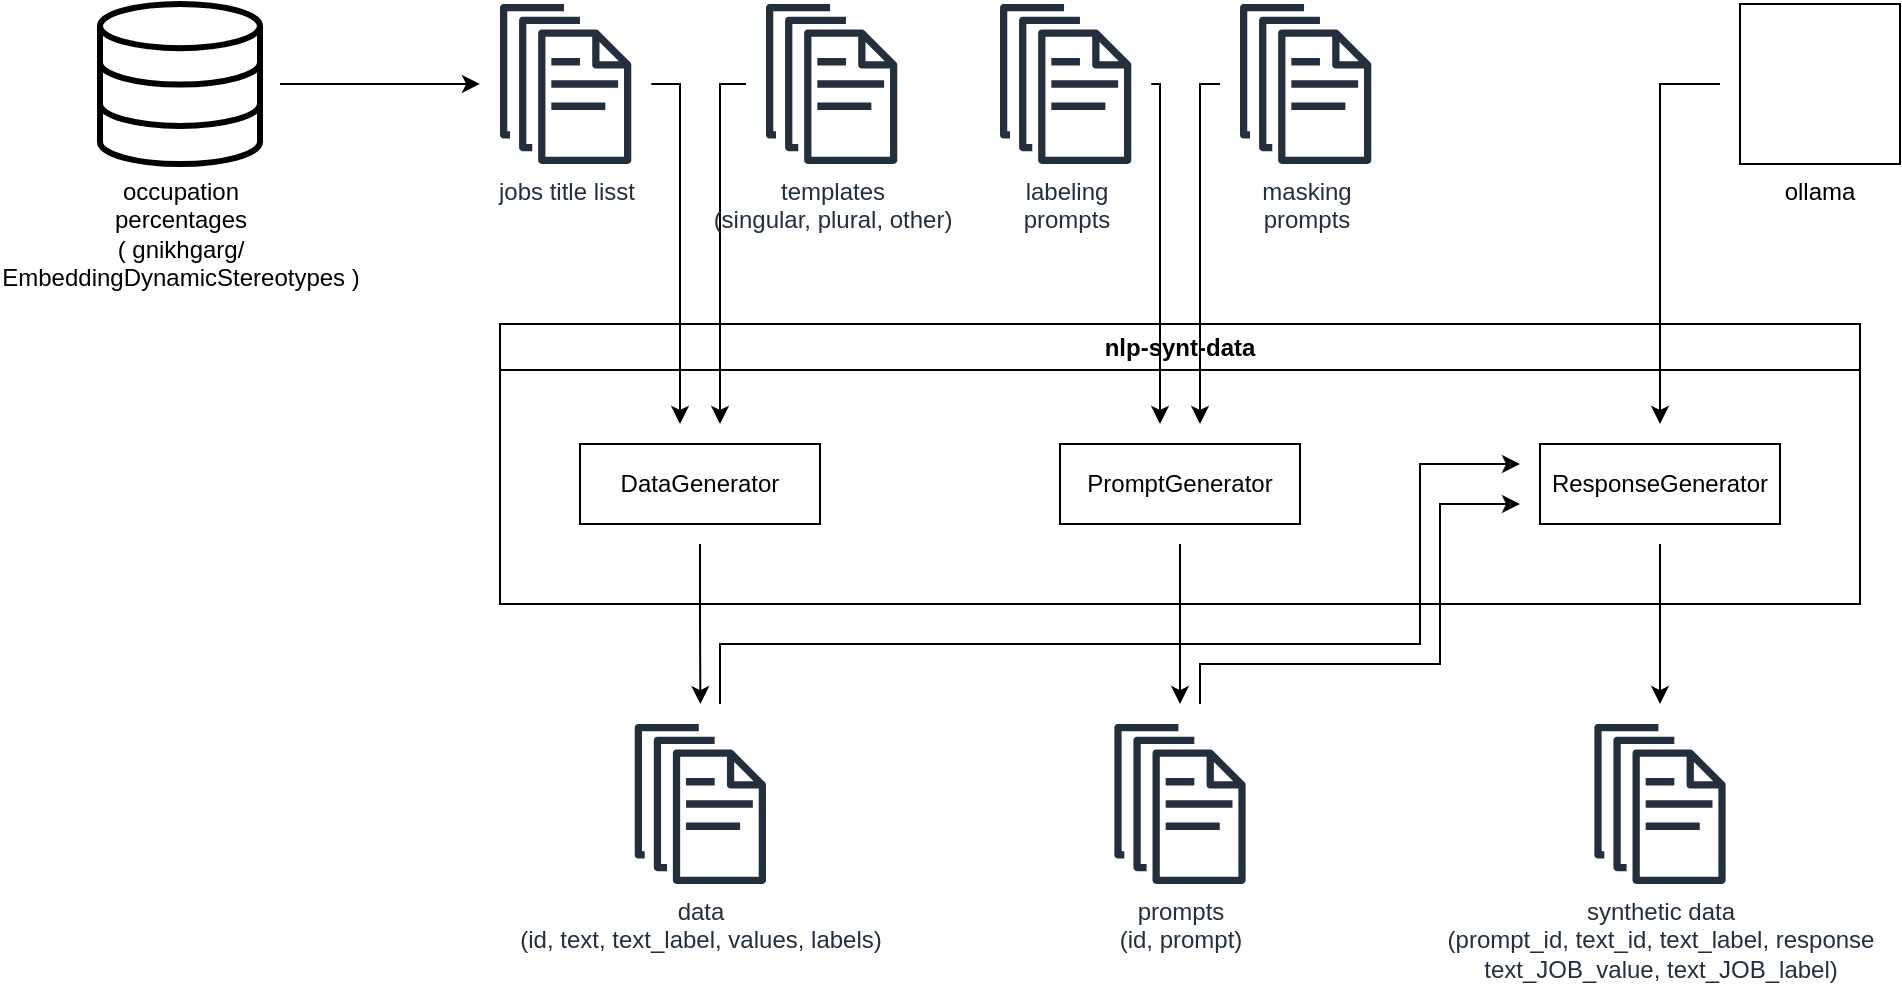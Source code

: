 <mxfile version="24.6.2" type="device">
  <diagram name="Page-1" id="2yqgxbc6gVK3pqLz52BR">
    <mxGraphModel dx="792" dy="1878" grid="1" gridSize="10" guides="1" tooltips="1" connect="1" arrows="1" fold="1" page="1" pageScale="1" pageWidth="850" pageHeight="1100" math="0" shadow="0">
      <root>
        <mxCell id="0" />
        <mxCell id="1" parent="0" />
        <mxCell id="GmpUbys83AmOZ4eWvx4F-1" value="nlp-synt-data" style="swimlane;whiteSpace=wrap;html=1;" parent="1" vertex="1">
          <mxGeometry x="280" y="80" width="680" height="140" as="geometry" />
        </mxCell>
        <mxCell id="GmpUbys83AmOZ4eWvx4F-2" value="DataGenerator" style="rounded=0;whiteSpace=wrap;html=1;" parent="GmpUbys83AmOZ4eWvx4F-1" vertex="1">
          <mxGeometry x="40" y="60" width="120" height="40" as="geometry" />
        </mxCell>
        <mxCell id="GmpUbys83AmOZ4eWvx4F-3" value="PromptGenerator" style="rounded=0;whiteSpace=wrap;html=1;" parent="GmpUbys83AmOZ4eWvx4F-1" vertex="1">
          <mxGeometry x="280" y="60" width="120" height="40" as="geometry" />
        </mxCell>
        <mxCell id="GmpUbys83AmOZ4eWvx4F-28" style="edgeStyle=orthogonalEdgeStyle;rounded=0;orthogonalLoop=1;jettySize=auto;html=1;targetPerimeterSpacing=10;sourcePerimeterSpacing=10;" parent="1" source="GmpUbys83AmOZ4eWvx4F-5" target="GmpUbys83AmOZ4eWvx4F-4" edge="1">
          <mxGeometry relative="1" as="geometry">
            <Array as="points">
              <mxPoint x="860" y="-40" />
            </Array>
          </mxGeometry>
        </mxCell>
        <mxCell id="GmpUbys83AmOZ4eWvx4F-5" value="ollama" style="shape=image;verticalLabelPosition=bottom;labelBackgroundColor=default;verticalAlign=top;aspect=fixed;imageAspect=0;image=https://djeqr6to3dedg.cloudfront.net/repo-logos/ollama/ollama/live/logo-1701412810306.png;imageBorder=default;" parent="1" vertex="1">
          <mxGeometry x="900" y="-80" width="80" height="80" as="geometry" />
        </mxCell>
        <mxCell id="GmpUbys83AmOZ4eWvx4F-21" style="edgeStyle=orthogonalEdgeStyle;rounded=0;orthogonalLoop=1;jettySize=auto;html=1;targetPerimeterSpacing=10;sourcePerimeterSpacing=10;" parent="1" source="GmpUbys83AmOZ4eWvx4F-6" target="GmpUbys83AmOZ4eWvx4F-2" edge="1">
          <mxGeometry relative="1" as="geometry">
            <Array as="points">
              <mxPoint x="370" y="-40" />
            </Array>
          </mxGeometry>
        </mxCell>
        <mxCell id="GmpUbys83AmOZ4eWvx4F-6" value="jobs title lisst" style="sketch=0;outlineConnect=0;fontColor=#232F3E;gradientColor=none;fillColor=#232F3D;strokeColor=none;dashed=0;verticalLabelPosition=bottom;verticalAlign=top;align=center;html=1;fontSize=12;fontStyle=0;aspect=fixed;pointerEvents=1;shape=mxgraph.aws4.documents;" parent="1" vertex="1">
          <mxGeometry x="280" y="-80" width="65.64" height="80" as="geometry" />
        </mxCell>
        <mxCell id="GmpUbys83AmOZ4eWvx4F-22" style="edgeStyle=orthogonalEdgeStyle;rounded=0;orthogonalLoop=1;jettySize=auto;html=1;targetPerimeterSpacing=10;sourcePerimeterSpacing=10;" parent="1" source="GmpUbys83AmOZ4eWvx4F-10" target="GmpUbys83AmOZ4eWvx4F-2" edge="1">
          <mxGeometry relative="1" as="geometry">
            <Array as="points">
              <mxPoint x="390" y="-40" />
            </Array>
          </mxGeometry>
        </mxCell>
        <mxCell id="GmpUbys83AmOZ4eWvx4F-10" value="templates&lt;div&gt;(singular, plural, other)&lt;/div&gt;" style="sketch=0;outlineConnect=0;fontColor=#232F3E;gradientColor=none;fillColor=#232F3D;strokeColor=none;dashed=0;verticalLabelPosition=bottom;verticalAlign=top;align=center;html=1;fontSize=12;fontStyle=0;aspect=fixed;pointerEvents=1;shape=mxgraph.aws4.documents;" parent="1" vertex="1">
          <mxGeometry x="413" y="-80" width="65.64" height="80" as="geometry" />
        </mxCell>
        <mxCell id="GmpUbys83AmOZ4eWvx4F-23" style="edgeStyle=orthogonalEdgeStyle;rounded=0;orthogonalLoop=1;jettySize=auto;html=1;targetPerimeterSpacing=10;sourcePerimeterSpacing=10;" parent="1" source="GmpUbys83AmOZ4eWvx4F-11" target="GmpUbys83AmOZ4eWvx4F-3" edge="1">
          <mxGeometry relative="1" as="geometry">
            <Array as="points">
              <mxPoint x="610" y="-40" />
            </Array>
          </mxGeometry>
        </mxCell>
        <mxCell id="GmpUbys83AmOZ4eWvx4F-11" value="labeling&lt;div&gt;prompts&lt;/div&gt;" style="sketch=0;outlineConnect=0;fontColor=#232F3E;gradientColor=none;fillColor=#232F3D;strokeColor=none;dashed=0;verticalLabelPosition=bottom;verticalAlign=top;align=center;html=1;fontSize=12;fontStyle=0;aspect=fixed;pointerEvents=1;shape=mxgraph.aws4.documents;" parent="1" vertex="1">
          <mxGeometry x="530" y="-80" width="65.64" height="80" as="geometry" />
        </mxCell>
        <mxCell id="GmpUbys83AmOZ4eWvx4F-24" style="edgeStyle=orthogonalEdgeStyle;rounded=0;orthogonalLoop=1;jettySize=auto;html=1;targetPerimeterSpacing=10;sourcePerimeterSpacing=10;" parent="1" source="GmpUbys83AmOZ4eWvx4F-12" target="GmpUbys83AmOZ4eWvx4F-3" edge="1">
          <mxGeometry relative="1" as="geometry">
            <Array as="points">
              <mxPoint x="630" y="-40" />
            </Array>
          </mxGeometry>
        </mxCell>
        <mxCell id="GmpUbys83AmOZ4eWvx4F-12" value="masking&lt;div&gt;prompts&lt;/div&gt;" style="sketch=0;outlineConnect=0;fontColor=#232F3E;gradientColor=none;fillColor=#232F3D;strokeColor=none;dashed=0;verticalLabelPosition=bottom;verticalAlign=top;align=center;html=1;fontSize=12;fontStyle=0;aspect=fixed;pointerEvents=1;shape=mxgraph.aws4.documents;" parent="1" vertex="1">
          <mxGeometry x="650" y="-80" width="65.64" height="80" as="geometry" />
        </mxCell>
        <mxCell id="_Fv5bVjIL-jdYzHqbs4J-1" style="edgeStyle=orthogonalEdgeStyle;rounded=0;orthogonalLoop=1;jettySize=auto;html=1;targetPerimeterSpacing=10;sourcePerimeterSpacing=10;" edge="1" parent="1" source="GmpUbys83AmOZ4eWvx4F-15" target="GmpUbys83AmOZ4eWvx4F-6">
          <mxGeometry relative="1" as="geometry" />
        </mxCell>
        <mxCell id="GmpUbys83AmOZ4eWvx4F-15" value="occupation&lt;div&gt;percentages&lt;/div&gt;&lt;div&gt;( gnikhgarg/&lt;/div&gt;&lt;div&gt;EmbeddingDynamicStereotypes )&lt;/div&gt;" style="html=1;verticalLabelPosition=bottom;align=center;labelBackgroundColor=#ffffff;verticalAlign=top;strokeWidth=3;strokeColor=#000000;shadow=0;dashed=0;shape=mxgraph.ios7.icons.data;" parent="1" vertex="1">
          <mxGeometry x="80" y="-80" width="80" height="80" as="geometry" />
        </mxCell>
        <mxCell id="GmpUbys83AmOZ4eWvx4F-30" style="edgeStyle=orthogonalEdgeStyle;rounded=0;orthogonalLoop=1;jettySize=auto;html=1;targetPerimeterSpacing=10;sourcePerimeterSpacing=10;jumpStyle=arc;" parent="1" source="GmpUbys83AmOZ4eWvx4F-17" target="GmpUbys83AmOZ4eWvx4F-4" edge="1">
          <mxGeometry relative="1" as="geometry">
            <Array as="points">
              <mxPoint x="390" y="240" />
              <mxPoint x="740" y="240" />
              <mxPoint x="740" y="150" />
            </Array>
          </mxGeometry>
        </mxCell>
        <mxCell id="GmpUbys83AmOZ4eWvx4F-17" value="data&lt;div&gt;(id, text, text_label, values, labels)&lt;/div&gt;" style="sketch=0;outlineConnect=0;fontColor=#232F3E;gradientColor=none;fillColor=#232F3D;strokeColor=none;dashed=0;verticalLabelPosition=bottom;verticalAlign=top;align=center;html=1;fontSize=12;fontStyle=0;aspect=fixed;pointerEvents=1;shape=mxgraph.aws4.documents;" parent="1" vertex="1">
          <mxGeometry x="347.36" y="280" width="65.64" height="80" as="geometry" />
        </mxCell>
        <mxCell id="GmpUbys83AmOZ4eWvx4F-31" style="edgeStyle=orthogonalEdgeStyle;rounded=0;orthogonalLoop=1;jettySize=auto;html=1;targetPerimeterSpacing=10;sourcePerimeterSpacing=10;" parent="1" source="GmpUbys83AmOZ4eWvx4F-18" target="GmpUbys83AmOZ4eWvx4F-4" edge="1">
          <mxGeometry relative="1" as="geometry">
            <Array as="points">
              <mxPoint x="630" y="250" />
              <mxPoint x="750" y="250" />
              <mxPoint x="750" y="170" />
            </Array>
          </mxGeometry>
        </mxCell>
        <mxCell id="GmpUbys83AmOZ4eWvx4F-18" value="prompts&lt;div&gt;(id, prompt)&lt;/div&gt;" style="sketch=0;outlineConnect=0;fontColor=#232F3E;gradientColor=none;fillColor=#232F3D;strokeColor=none;dashed=0;verticalLabelPosition=bottom;verticalAlign=top;align=center;html=1;fontSize=12;fontStyle=0;aspect=fixed;pointerEvents=1;shape=mxgraph.aws4.documents;" parent="1" vertex="1">
          <mxGeometry x="587.18" y="280" width="65.64" height="80" as="geometry" />
        </mxCell>
        <mxCell id="GmpUbys83AmOZ4eWvx4F-19" value="synthetic data&lt;div&gt;(prompt_id, text_id, text_label, response&lt;/div&gt;&lt;div&gt;text_JOB_value, text_JOB_label)&lt;/div&gt;" style="outlineConnect=0;fontColor=#232F3E;gradientColor=none;fillColor=#232F3D;strokeColor=none;dashed=0;verticalLabelPosition=bottom;verticalAlign=top;align=center;html=1;fontSize=12;fontStyle=0;aspect=fixed;pointerEvents=1;shape=mxgraph.aws4.documents;" parent="1" vertex="1">
          <mxGeometry x="827.18" y="280" width="65.64" height="80" as="geometry" />
        </mxCell>
        <mxCell id="GmpUbys83AmOZ4eWvx4F-29" style="edgeStyle=orthogonalEdgeStyle;rounded=0;orthogonalLoop=1;jettySize=auto;html=1;targetPerimeterSpacing=10;sourcePerimeterSpacing=10;" parent="1" source="GmpUbys83AmOZ4eWvx4F-4" target="GmpUbys83AmOZ4eWvx4F-19" edge="1">
          <mxGeometry relative="1" as="geometry" />
        </mxCell>
        <mxCell id="GmpUbys83AmOZ4eWvx4F-4" value="ResponseGenerator" style="rounded=0;whiteSpace=wrap;html=1;" parent="1" vertex="1">
          <mxGeometry x="800" y="140" width="120" height="40" as="geometry" />
        </mxCell>
        <mxCell id="GmpUbys83AmOZ4eWvx4F-26" style="edgeStyle=orthogonalEdgeStyle;rounded=0;orthogonalLoop=1;jettySize=auto;html=1;targetPerimeterSpacing=10;sourcePerimeterSpacing=10;" parent="1" source="GmpUbys83AmOZ4eWvx4F-2" target="GmpUbys83AmOZ4eWvx4F-17" edge="1">
          <mxGeometry relative="1" as="geometry" />
        </mxCell>
        <mxCell id="GmpUbys83AmOZ4eWvx4F-27" style="edgeStyle=orthogonalEdgeStyle;rounded=0;orthogonalLoop=1;jettySize=auto;html=1;targetPerimeterSpacing=10;sourcePerimeterSpacing=10;" parent="1" source="GmpUbys83AmOZ4eWvx4F-3" target="GmpUbys83AmOZ4eWvx4F-18" edge="1">
          <mxGeometry relative="1" as="geometry" />
        </mxCell>
      </root>
    </mxGraphModel>
  </diagram>
</mxfile>
